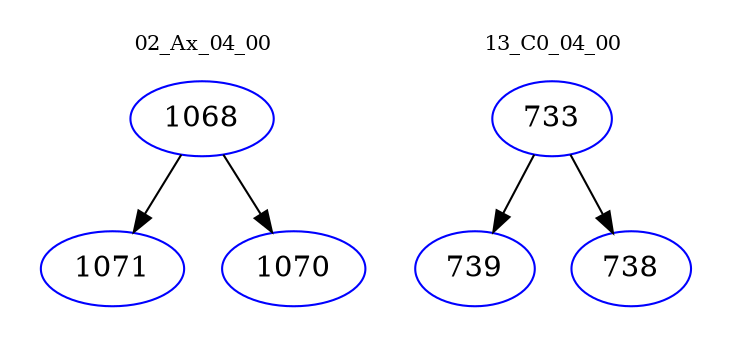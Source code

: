 digraph{
subgraph cluster_0 {
color = white
label = "02_Ax_04_00";
fontsize=10;
T0_1068 [label="1068", color="blue"]
T0_1068 -> T0_1071 [color="black"]
T0_1071 [label="1071", color="blue"]
T0_1068 -> T0_1070 [color="black"]
T0_1070 [label="1070", color="blue"]
}
subgraph cluster_1 {
color = white
label = "13_C0_04_00";
fontsize=10;
T1_733 [label="733", color="blue"]
T1_733 -> T1_739 [color="black"]
T1_739 [label="739", color="blue"]
T1_733 -> T1_738 [color="black"]
T1_738 [label="738", color="blue"]
}
}
